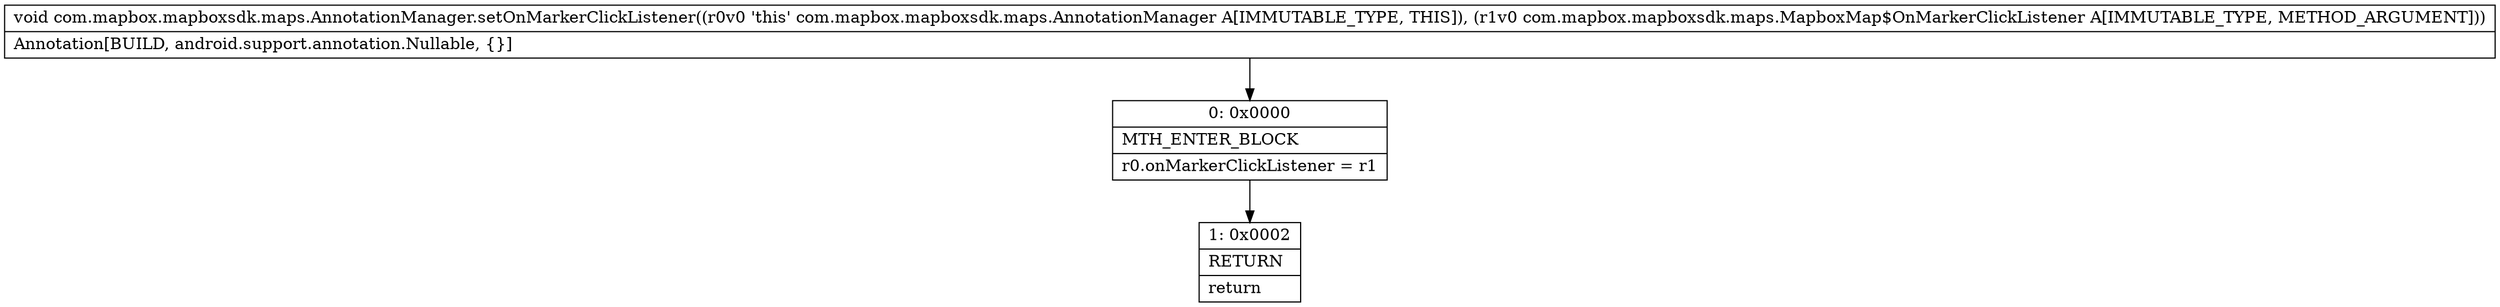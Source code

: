 digraph "CFG forcom.mapbox.mapboxsdk.maps.AnnotationManager.setOnMarkerClickListener(Lcom\/mapbox\/mapboxsdk\/maps\/MapboxMap$OnMarkerClickListener;)V" {
Node_0 [shape=record,label="{0\:\ 0x0000|MTH_ENTER_BLOCK\l|r0.onMarkerClickListener = r1\l}"];
Node_1 [shape=record,label="{1\:\ 0x0002|RETURN\l|return\l}"];
MethodNode[shape=record,label="{void com.mapbox.mapboxsdk.maps.AnnotationManager.setOnMarkerClickListener((r0v0 'this' com.mapbox.mapboxsdk.maps.AnnotationManager A[IMMUTABLE_TYPE, THIS]), (r1v0 com.mapbox.mapboxsdk.maps.MapboxMap$OnMarkerClickListener A[IMMUTABLE_TYPE, METHOD_ARGUMENT]))  | Annotation[BUILD, android.support.annotation.Nullable, \{\}]\l}"];
MethodNode -> Node_0;
Node_0 -> Node_1;
}

